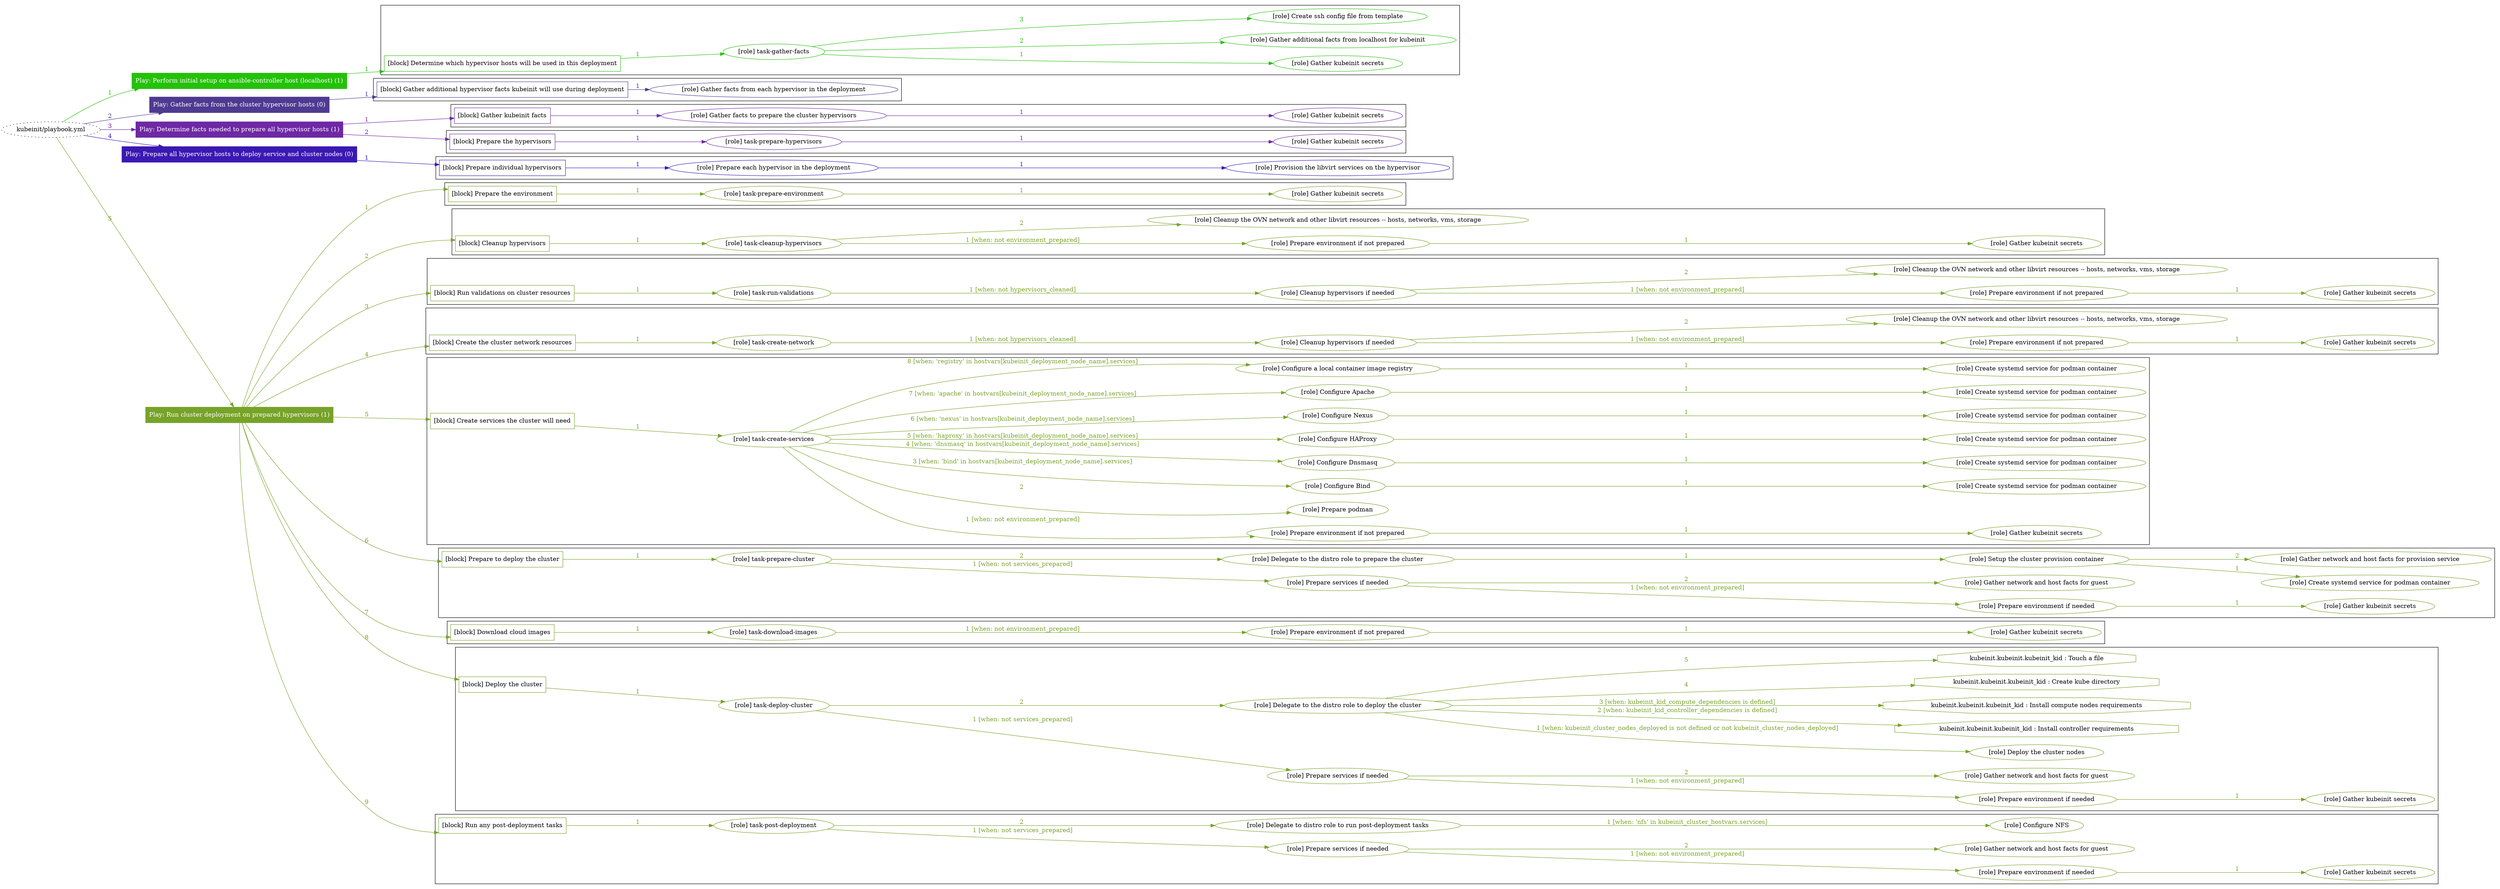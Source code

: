 digraph {
	graph [concentrate=true ordering=in rankdir=LR ratio=fill]
	edge [esep=5 sep=10]
	"kubeinit/playbook.yml" [URL="/home/runner/work/kubeinit/kubeinit/kubeinit/playbook.yml" id=playbook_f050a296 style=dotted]
	"kubeinit/playbook.yml" -> play_de015536 [label="1 " color="#24c10b" fontcolor="#24c10b" id=edge_d489aa3d labeltooltip="1 " tooltip="1 "]
	subgraph "Play: Perform initial setup on ansible-controller host (localhost) (1)" {
		play_de015536 [label="Play: Perform initial setup on ansible-controller host (localhost) (1)" URL="/home/runner/work/kubeinit/kubeinit/kubeinit/playbook.yml" color="#24c10b" fontcolor="#ffffff" id=play_de015536 shape=box style=filled tooltip=localhost]
		play_de015536 -> block_910063f2 [label=1 color="#24c10b" fontcolor="#24c10b" id=edge_be0146d5 labeltooltip=1 tooltip=1]
		subgraph cluster_block_910063f2 {
			block_910063f2 [label="[block] Determine which hypervisor hosts will be used in this deployment" URL="/home/runner/work/kubeinit/kubeinit/kubeinit/playbook.yml" color="#24c10b" id=block_910063f2 labeltooltip="Determine which hypervisor hosts will be used in this deployment" shape=box tooltip="Determine which hypervisor hosts will be used in this deployment"]
			block_910063f2 -> role_f4b641be [label="1 " color="#24c10b" fontcolor="#24c10b" id=edge_b0602431 labeltooltip="1 " tooltip="1 "]
			subgraph "task-gather-facts" {
				role_f4b641be [label="[role] task-gather-facts" URL="/home/runner/work/kubeinit/kubeinit/kubeinit/playbook.yml" color="#24c10b" id=role_f4b641be tooltip="task-gather-facts"]
				role_f4b641be -> role_081d6868 [label="1 " color="#24c10b" fontcolor="#24c10b" id=edge_ef4d6563 labeltooltip="1 " tooltip="1 "]
				subgraph "Gather kubeinit secrets" {
					role_081d6868 [label="[role] Gather kubeinit secrets" URL="/home/runner/.ansible/collections/ansible_collections/kubeinit/kubeinit/roles/kubeinit_prepare/tasks/build_hypervisors_group.yml" color="#24c10b" id=role_081d6868 tooltip="Gather kubeinit secrets"]
				}
				role_f4b641be -> role_9d3bb4fe [label="2 " color="#24c10b" fontcolor="#24c10b" id=edge_6709bb6d labeltooltip="2 " tooltip="2 "]
				subgraph "Gather additional facts from localhost for kubeinit" {
					role_9d3bb4fe [label="[role] Gather additional facts from localhost for kubeinit" URL="/home/runner/.ansible/collections/ansible_collections/kubeinit/kubeinit/roles/kubeinit_prepare/tasks/build_hypervisors_group.yml" color="#24c10b" id=role_9d3bb4fe tooltip="Gather additional facts from localhost for kubeinit"]
				}
				role_f4b641be -> role_cf98b485 [label="3 " color="#24c10b" fontcolor="#24c10b" id=edge_d3d2ca4b labeltooltip="3 " tooltip="3 "]
				subgraph "Create ssh config file from template" {
					role_cf98b485 [label="[role] Create ssh config file from template" URL="/home/runner/.ansible/collections/ansible_collections/kubeinit/kubeinit/roles/kubeinit_prepare/tasks/build_hypervisors_group.yml" color="#24c10b" id=role_cf98b485 tooltip="Create ssh config file from template"]
				}
			}
		}
	}
	"kubeinit/playbook.yml" -> play_8dbf5ba7 [label="2 " color="#4e3b91" fontcolor="#4e3b91" id=edge_b11559e9 labeltooltip="2 " tooltip="2 "]
	subgraph "Play: Gather facts from the cluster hypervisor hosts (0)" {
		play_8dbf5ba7 [label="Play: Gather facts from the cluster hypervisor hosts (0)" URL="/home/runner/work/kubeinit/kubeinit/kubeinit/playbook.yml" color="#4e3b91" fontcolor="#ffffff" id=play_8dbf5ba7 shape=box style=filled tooltip="Play: Gather facts from the cluster hypervisor hosts (0)"]
		play_8dbf5ba7 -> block_1dfd6800 [label=1 color="#4e3b91" fontcolor="#4e3b91" id=edge_05df54b1 labeltooltip=1 tooltip=1]
		subgraph cluster_block_1dfd6800 {
			block_1dfd6800 [label="[block] Gather additional hypervisor facts kubeinit will use during deployment" URL="/home/runner/work/kubeinit/kubeinit/kubeinit/playbook.yml" color="#4e3b91" id=block_1dfd6800 labeltooltip="Gather additional hypervisor facts kubeinit will use during deployment" shape=box tooltip="Gather additional hypervisor facts kubeinit will use during deployment"]
			block_1dfd6800 -> role_ea92d43e [label="1 " color="#4e3b91" fontcolor="#4e3b91" id=edge_0652bcbb labeltooltip="1 " tooltip="1 "]
			subgraph "Gather facts from each hypervisor in the deployment" {
				role_ea92d43e [label="[role] Gather facts from each hypervisor in the deployment" URL="/home/runner/work/kubeinit/kubeinit/kubeinit/playbook.yml" color="#4e3b91" id=role_ea92d43e tooltip="Gather facts from each hypervisor in the deployment"]
			}
		}
	}
	"kubeinit/playbook.yml" -> play_5aa6f062 [label="3 " color="#6e28a4" fontcolor="#6e28a4" id=edge_418bce24 labeltooltip="3 " tooltip="3 "]
	subgraph "Play: Determine facts needed to prepare all hypervisor hosts (1)" {
		play_5aa6f062 [label="Play: Determine facts needed to prepare all hypervisor hosts (1)" URL="/home/runner/work/kubeinit/kubeinit/kubeinit/playbook.yml" color="#6e28a4" fontcolor="#ffffff" id=play_5aa6f062 shape=box style=filled tooltip=localhost]
		play_5aa6f062 -> block_109d3e75 [label=1 color="#6e28a4" fontcolor="#6e28a4" id=edge_ce88953b labeltooltip=1 tooltip=1]
		subgraph cluster_block_109d3e75 {
			block_109d3e75 [label="[block] Gather kubeinit facts" URL="/home/runner/work/kubeinit/kubeinit/kubeinit/playbook.yml" color="#6e28a4" id=block_109d3e75 labeltooltip="Gather kubeinit facts" shape=box tooltip="Gather kubeinit facts"]
			block_109d3e75 -> role_f7acdbdd [label="1 " color="#6e28a4" fontcolor="#6e28a4" id=edge_0bb08c25 labeltooltip="1 " tooltip="1 "]
			subgraph "Gather facts to prepare the cluster hypervisors" {
				role_f7acdbdd [label="[role] Gather facts to prepare the cluster hypervisors" URL="/home/runner/work/kubeinit/kubeinit/kubeinit/playbook.yml" color="#6e28a4" id=role_f7acdbdd tooltip="Gather facts to prepare the cluster hypervisors"]
				role_f7acdbdd -> role_53fa1407 [label="1 " color="#6e28a4" fontcolor="#6e28a4" id=edge_a06ead34 labeltooltip="1 " tooltip="1 "]
				subgraph "Gather kubeinit secrets" {
					role_53fa1407 [label="[role] Gather kubeinit secrets" URL="/home/runner/.ansible/collections/ansible_collections/kubeinit/kubeinit/roles/kubeinit_prepare/tasks/gather_kubeinit_facts.yml" color="#6e28a4" id=role_53fa1407 tooltip="Gather kubeinit secrets"]
				}
			}
		}
		play_5aa6f062 -> block_cd53fb60 [label=2 color="#6e28a4" fontcolor="#6e28a4" id=edge_dd9eb8a9 labeltooltip=2 tooltip=2]
		subgraph cluster_block_cd53fb60 {
			block_cd53fb60 [label="[block] Prepare the hypervisors" URL="/home/runner/work/kubeinit/kubeinit/kubeinit/playbook.yml" color="#6e28a4" id=block_cd53fb60 labeltooltip="Prepare the hypervisors" shape=box tooltip="Prepare the hypervisors"]
			block_cd53fb60 -> role_c0f8c17b [label="1 " color="#6e28a4" fontcolor="#6e28a4" id=edge_faee82d0 labeltooltip="1 " tooltip="1 "]
			subgraph "task-prepare-hypervisors" {
				role_c0f8c17b [label="[role] task-prepare-hypervisors" URL="/home/runner/work/kubeinit/kubeinit/kubeinit/playbook.yml" color="#6e28a4" id=role_c0f8c17b tooltip="task-prepare-hypervisors"]
				role_c0f8c17b -> role_6e8b1f2b [label="1 " color="#6e28a4" fontcolor="#6e28a4" id=edge_7e6ba277 labeltooltip="1 " tooltip="1 "]
				subgraph "Gather kubeinit secrets" {
					role_6e8b1f2b [label="[role] Gather kubeinit secrets" URL="/home/runner/.ansible/collections/ansible_collections/kubeinit/kubeinit/roles/kubeinit_prepare/tasks/gather_kubeinit_facts.yml" color="#6e28a4" id=role_6e8b1f2b tooltip="Gather kubeinit secrets"]
				}
			}
		}
	}
	"kubeinit/playbook.yml" -> play_6d0ae48f [label="4 " color="#3a19b3" fontcolor="#3a19b3" id=edge_21a8351c labeltooltip="4 " tooltip="4 "]
	subgraph "Play: Prepare all hypervisor hosts to deploy service and cluster nodes (0)" {
		play_6d0ae48f [label="Play: Prepare all hypervisor hosts to deploy service and cluster nodes (0)" URL="/home/runner/work/kubeinit/kubeinit/kubeinit/playbook.yml" color="#3a19b3" fontcolor="#ffffff" id=play_6d0ae48f shape=box style=filled tooltip="Play: Prepare all hypervisor hosts to deploy service and cluster nodes (0)"]
		play_6d0ae48f -> block_03d50d17 [label=1 color="#3a19b3" fontcolor="#3a19b3" id=edge_a6e0ea46 labeltooltip=1 tooltip=1]
		subgraph cluster_block_03d50d17 {
			block_03d50d17 [label="[block] Prepare individual hypervisors" URL="/home/runner/work/kubeinit/kubeinit/kubeinit/playbook.yml" color="#3a19b3" id=block_03d50d17 labeltooltip="Prepare individual hypervisors" shape=box tooltip="Prepare individual hypervisors"]
			block_03d50d17 -> role_a73c58cd [label="1 " color="#3a19b3" fontcolor="#3a19b3" id=edge_4e7bacdf labeltooltip="1 " tooltip="1 "]
			subgraph "Prepare each hypervisor in the deployment" {
				role_a73c58cd [label="[role] Prepare each hypervisor in the deployment" URL="/home/runner/work/kubeinit/kubeinit/kubeinit/playbook.yml" color="#3a19b3" id=role_a73c58cd tooltip="Prepare each hypervisor in the deployment"]
				role_a73c58cd -> role_5453a608 [label="1 " color="#3a19b3" fontcolor="#3a19b3" id=edge_d0a6ddb1 labeltooltip="1 " tooltip="1 "]
				subgraph "Provision the libvirt services on the hypervisor" {
					role_5453a608 [label="[role] Provision the libvirt services on the hypervisor" URL="/home/runner/.ansible/collections/ansible_collections/kubeinit/kubeinit/roles/kubeinit_prepare/tasks/prepare_hypervisor.yml" color="#3a19b3" id=role_5453a608 tooltip="Provision the libvirt services on the hypervisor"]
				}
			}
		}
	}
	"kubeinit/playbook.yml" -> play_ead2784f [label="5 " color="#77a329" fontcolor="#77a329" id=edge_0adc2d1b labeltooltip="5 " tooltip="5 "]
	subgraph "Play: Run cluster deployment on prepared hypervisors (1)" {
		play_ead2784f [label="Play: Run cluster deployment on prepared hypervisors (1)" URL="/home/runner/work/kubeinit/kubeinit/kubeinit/playbook.yml" color="#77a329" fontcolor="#ffffff" id=play_ead2784f shape=box style=filled tooltip=localhost]
		play_ead2784f -> block_81bf24d0 [label=1 color="#77a329" fontcolor="#77a329" id=edge_c9bdaf4a labeltooltip=1 tooltip=1]
		subgraph cluster_block_81bf24d0 {
			block_81bf24d0 [label="[block] Prepare the environment" URL="/home/runner/work/kubeinit/kubeinit/kubeinit/playbook.yml" color="#77a329" id=block_81bf24d0 labeltooltip="Prepare the environment" shape=box tooltip="Prepare the environment"]
			block_81bf24d0 -> role_4502be3f [label="1 " color="#77a329" fontcolor="#77a329" id=edge_ed6d3bad labeltooltip="1 " tooltip="1 "]
			subgraph "task-prepare-environment" {
				role_4502be3f [label="[role] task-prepare-environment" URL="/home/runner/work/kubeinit/kubeinit/kubeinit/playbook.yml" color="#77a329" id=role_4502be3f tooltip="task-prepare-environment"]
				role_4502be3f -> role_6cc70d11 [label="1 " color="#77a329" fontcolor="#77a329" id=edge_579f60dc labeltooltip="1 " tooltip="1 "]
				subgraph "Gather kubeinit secrets" {
					role_6cc70d11 [label="[role] Gather kubeinit secrets" URL="/home/runner/.ansible/collections/ansible_collections/kubeinit/kubeinit/roles/kubeinit_prepare/tasks/gather_kubeinit_facts.yml" color="#77a329" id=role_6cc70d11 tooltip="Gather kubeinit secrets"]
				}
			}
		}
		play_ead2784f -> block_b49a88a3 [label=2 color="#77a329" fontcolor="#77a329" id=edge_e0594a17 labeltooltip=2 tooltip=2]
		subgraph cluster_block_b49a88a3 {
			block_b49a88a3 [label="[block] Cleanup hypervisors" URL="/home/runner/work/kubeinit/kubeinit/kubeinit/playbook.yml" color="#77a329" id=block_b49a88a3 labeltooltip="Cleanup hypervisors" shape=box tooltip="Cleanup hypervisors"]
			block_b49a88a3 -> role_e9e58bc5 [label="1 " color="#77a329" fontcolor="#77a329" id=edge_9daccaae labeltooltip="1 " tooltip="1 "]
			subgraph "task-cleanup-hypervisors" {
				role_e9e58bc5 [label="[role] task-cleanup-hypervisors" URL="/home/runner/work/kubeinit/kubeinit/kubeinit/playbook.yml" color="#77a329" id=role_e9e58bc5 tooltip="task-cleanup-hypervisors"]
				role_e9e58bc5 -> role_a6017529 [label="1 [when: not environment_prepared]" color="#77a329" fontcolor="#77a329" id=edge_94cf06be labeltooltip="1 [when: not environment_prepared]" tooltip="1 [when: not environment_prepared]"]
				subgraph "Prepare environment if not prepared" {
					role_a6017529 [label="[role] Prepare environment if not prepared" URL="/home/runner/.ansible/collections/ansible_collections/kubeinit/kubeinit/roles/kubeinit_prepare/tasks/cleanup_hypervisors.yml" color="#77a329" id=role_a6017529 tooltip="Prepare environment if not prepared"]
					role_a6017529 -> role_adb37ee2 [label="1 " color="#77a329" fontcolor="#77a329" id=edge_0e37b769 labeltooltip="1 " tooltip="1 "]
					subgraph "Gather kubeinit secrets" {
						role_adb37ee2 [label="[role] Gather kubeinit secrets" URL="/home/runner/.ansible/collections/ansible_collections/kubeinit/kubeinit/roles/kubeinit_prepare/tasks/gather_kubeinit_facts.yml" color="#77a329" id=role_adb37ee2 tooltip="Gather kubeinit secrets"]
					}
				}
				role_e9e58bc5 -> role_eefd44a5 [label="2 " color="#77a329" fontcolor="#77a329" id=edge_b909025e labeltooltip="2 " tooltip="2 "]
				subgraph "Cleanup the OVN network and other libvirt resources -- hosts, networks, vms, storage" {
					role_eefd44a5 [label="[role] Cleanup the OVN network and other libvirt resources -- hosts, networks, vms, storage" URL="/home/runner/.ansible/collections/ansible_collections/kubeinit/kubeinit/roles/kubeinit_prepare/tasks/cleanup_hypervisors.yml" color="#77a329" id=role_eefd44a5 tooltip="Cleanup the OVN network and other libvirt resources -- hosts, networks, vms, storage"]
				}
			}
		}
		play_ead2784f -> block_a1c700d8 [label=3 color="#77a329" fontcolor="#77a329" id=edge_67709a71 labeltooltip=3 tooltip=3]
		subgraph cluster_block_a1c700d8 {
			block_a1c700d8 [label="[block] Run validations on cluster resources" URL="/home/runner/work/kubeinit/kubeinit/kubeinit/playbook.yml" color="#77a329" id=block_a1c700d8 labeltooltip="Run validations on cluster resources" shape=box tooltip="Run validations on cluster resources"]
			block_a1c700d8 -> role_f094a8d3 [label="1 " color="#77a329" fontcolor="#77a329" id=edge_f9ec08ec labeltooltip="1 " tooltip="1 "]
			subgraph "task-run-validations" {
				role_f094a8d3 [label="[role] task-run-validations" URL="/home/runner/work/kubeinit/kubeinit/kubeinit/playbook.yml" color="#77a329" id=role_f094a8d3 tooltip="task-run-validations"]
				role_f094a8d3 -> role_ca601db7 [label="1 [when: not hypervisors_cleaned]" color="#77a329" fontcolor="#77a329" id=edge_f68f0bcd labeltooltip="1 [when: not hypervisors_cleaned]" tooltip="1 [when: not hypervisors_cleaned]"]
				subgraph "Cleanup hypervisors if needed" {
					role_ca601db7 [label="[role] Cleanup hypervisors if needed" URL="/home/runner/.ansible/collections/ansible_collections/kubeinit/kubeinit/roles/kubeinit_validations/tasks/main.yml" color="#77a329" id=role_ca601db7 tooltip="Cleanup hypervisors if needed"]
					role_ca601db7 -> role_e1222952 [label="1 [when: not environment_prepared]" color="#77a329" fontcolor="#77a329" id=edge_0de34b4b labeltooltip="1 [when: not environment_prepared]" tooltip="1 [when: not environment_prepared]"]
					subgraph "Prepare environment if not prepared" {
						role_e1222952 [label="[role] Prepare environment if not prepared" URL="/home/runner/.ansible/collections/ansible_collections/kubeinit/kubeinit/roles/kubeinit_prepare/tasks/cleanup_hypervisors.yml" color="#77a329" id=role_e1222952 tooltip="Prepare environment if not prepared"]
						role_e1222952 -> role_26091dd5 [label="1 " color="#77a329" fontcolor="#77a329" id=edge_e5efac89 labeltooltip="1 " tooltip="1 "]
						subgraph "Gather kubeinit secrets" {
							role_26091dd5 [label="[role] Gather kubeinit secrets" URL="/home/runner/.ansible/collections/ansible_collections/kubeinit/kubeinit/roles/kubeinit_prepare/tasks/gather_kubeinit_facts.yml" color="#77a329" id=role_26091dd5 tooltip="Gather kubeinit secrets"]
						}
					}
					role_ca601db7 -> role_8db08e55 [label="2 " color="#77a329" fontcolor="#77a329" id=edge_e80b3c38 labeltooltip="2 " tooltip="2 "]
					subgraph "Cleanup the OVN network and other libvirt resources -- hosts, networks, vms, storage" {
						role_8db08e55 [label="[role] Cleanup the OVN network and other libvirt resources -- hosts, networks, vms, storage" URL="/home/runner/.ansible/collections/ansible_collections/kubeinit/kubeinit/roles/kubeinit_prepare/tasks/cleanup_hypervisors.yml" color="#77a329" id=role_8db08e55 tooltip="Cleanup the OVN network and other libvirt resources -- hosts, networks, vms, storage"]
					}
				}
			}
		}
		play_ead2784f -> block_e6002476 [label=4 color="#77a329" fontcolor="#77a329" id=edge_c223da34 labeltooltip=4 tooltip=4]
		subgraph cluster_block_e6002476 {
			block_e6002476 [label="[block] Create the cluster network resources" URL="/home/runner/work/kubeinit/kubeinit/kubeinit/playbook.yml" color="#77a329" id=block_e6002476 labeltooltip="Create the cluster network resources" shape=box tooltip="Create the cluster network resources"]
			block_e6002476 -> role_f0b432e1 [label="1 " color="#77a329" fontcolor="#77a329" id=edge_5809d8b7 labeltooltip="1 " tooltip="1 "]
			subgraph "task-create-network" {
				role_f0b432e1 [label="[role] task-create-network" URL="/home/runner/work/kubeinit/kubeinit/kubeinit/playbook.yml" color="#77a329" id=role_f0b432e1 tooltip="task-create-network"]
				role_f0b432e1 -> role_be8b8eda [label="1 [when: not hypervisors_cleaned]" color="#77a329" fontcolor="#77a329" id=edge_d0aebf3b labeltooltip="1 [when: not hypervisors_cleaned]" tooltip="1 [when: not hypervisors_cleaned]"]
				subgraph "Cleanup hypervisors if needed" {
					role_be8b8eda [label="[role] Cleanup hypervisors if needed" URL="/home/runner/.ansible/collections/ansible_collections/kubeinit/kubeinit/roles/kubeinit_libvirt/tasks/create_network.yml" color="#77a329" id=role_be8b8eda tooltip="Cleanup hypervisors if needed"]
					role_be8b8eda -> role_c0a98a9f [label="1 [when: not environment_prepared]" color="#77a329" fontcolor="#77a329" id=edge_ecbdcf73 labeltooltip="1 [when: not environment_prepared]" tooltip="1 [when: not environment_prepared]"]
					subgraph "Prepare environment if not prepared" {
						role_c0a98a9f [label="[role] Prepare environment if not prepared" URL="/home/runner/.ansible/collections/ansible_collections/kubeinit/kubeinit/roles/kubeinit_prepare/tasks/cleanup_hypervisors.yml" color="#77a329" id=role_c0a98a9f tooltip="Prepare environment if not prepared"]
						role_c0a98a9f -> role_0199be6f [label="1 " color="#77a329" fontcolor="#77a329" id=edge_80416d80 labeltooltip="1 " tooltip="1 "]
						subgraph "Gather kubeinit secrets" {
							role_0199be6f [label="[role] Gather kubeinit secrets" URL="/home/runner/.ansible/collections/ansible_collections/kubeinit/kubeinit/roles/kubeinit_prepare/tasks/gather_kubeinit_facts.yml" color="#77a329" id=role_0199be6f tooltip="Gather kubeinit secrets"]
						}
					}
					role_be8b8eda -> role_6086e10e [label="2 " color="#77a329" fontcolor="#77a329" id=edge_04a906c3 labeltooltip="2 " tooltip="2 "]
					subgraph "Cleanup the OVN network and other libvirt resources -- hosts, networks, vms, storage" {
						role_6086e10e [label="[role] Cleanup the OVN network and other libvirt resources -- hosts, networks, vms, storage" URL="/home/runner/.ansible/collections/ansible_collections/kubeinit/kubeinit/roles/kubeinit_prepare/tasks/cleanup_hypervisors.yml" color="#77a329" id=role_6086e10e tooltip="Cleanup the OVN network and other libvirt resources -- hosts, networks, vms, storage"]
					}
				}
			}
		}
		play_ead2784f -> block_93a52643 [label=5 color="#77a329" fontcolor="#77a329" id=edge_9a9bb3d7 labeltooltip=5 tooltip=5]
		subgraph cluster_block_93a52643 {
			block_93a52643 [label="[block] Create services the cluster will need" URL="/home/runner/work/kubeinit/kubeinit/kubeinit/playbook.yml" color="#77a329" id=block_93a52643 labeltooltip="Create services the cluster will need" shape=box tooltip="Create services the cluster will need"]
			block_93a52643 -> role_fedfb890 [label="1 " color="#77a329" fontcolor="#77a329" id=edge_44140bbd labeltooltip="1 " tooltip="1 "]
			subgraph "task-create-services" {
				role_fedfb890 [label="[role] task-create-services" URL="/home/runner/work/kubeinit/kubeinit/kubeinit/playbook.yml" color="#77a329" id=role_fedfb890 tooltip="task-create-services"]
				role_fedfb890 -> role_200df988 [label="1 [when: not environment_prepared]" color="#77a329" fontcolor="#77a329" id=edge_0fa81b34 labeltooltip="1 [when: not environment_prepared]" tooltip="1 [when: not environment_prepared]"]
				subgraph "Prepare environment if not prepared" {
					role_200df988 [label="[role] Prepare environment if not prepared" URL="/home/runner/.ansible/collections/ansible_collections/kubeinit/kubeinit/roles/kubeinit_services/tasks/main.yml" color="#77a329" id=role_200df988 tooltip="Prepare environment if not prepared"]
					role_200df988 -> role_9fc8f69e [label="1 " color="#77a329" fontcolor="#77a329" id=edge_7d93ed9e labeltooltip="1 " tooltip="1 "]
					subgraph "Gather kubeinit secrets" {
						role_9fc8f69e [label="[role] Gather kubeinit secrets" URL="/home/runner/.ansible/collections/ansible_collections/kubeinit/kubeinit/roles/kubeinit_prepare/tasks/gather_kubeinit_facts.yml" color="#77a329" id=role_9fc8f69e tooltip="Gather kubeinit secrets"]
					}
				}
				role_fedfb890 -> role_afae7e4c [label="2 " color="#77a329" fontcolor="#77a329" id=edge_8fbf2623 labeltooltip="2 " tooltip="2 "]
				subgraph "Prepare podman" {
					role_afae7e4c [label="[role] Prepare podman" URL="/home/runner/.ansible/collections/ansible_collections/kubeinit/kubeinit/roles/kubeinit_services/tasks/00_create_service_pod.yml" color="#77a329" id=role_afae7e4c tooltip="Prepare podman"]
				}
				role_fedfb890 -> role_c8a7dcc0 [label="3 [when: 'bind' in hostvars[kubeinit_deployment_node_name].services]" color="#77a329" fontcolor="#77a329" id=edge_e4e0ebea labeltooltip="3 [when: 'bind' in hostvars[kubeinit_deployment_node_name].services]" tooltip="3 [when: 'bind' in hostvars[kubeinit_deployment_node_name].services]"]
				subgraph "Configure Bind" {
					role_c8a7dcc0 [label="[role] Configure Bind" URL="/home/runner/.ansible/collections/ansible_collections/kubeinit/kubeinit/roles/kubeinit_services/tasks/start_services_containers.yml" color="#77a329" id=role_c8a7dcc0 tooltip="Configure Bind"]
					role_c8a7dcc0 -> role_7fc03a1e [label="1 " color="#77a329" fontcolor="#77a329" id=edge_c9effa67 labeltooltip="1 " tooltip="1 "]
					subgraph "Create systemd service for podman container" {
						role_7fc03a1e [label="[role] Create systemd service for podman container" URL="/home/runner/.ansible/collections/ansible_collections/kubeinit/kubeinit/roles/kubeinit_bind/tasks/main.yml" color="#77a329" id=role_7fc03a1e tooltip="Create systemd service for podman container"]
					}
				}
				role_fedfb890 -> role_728f8642 [label="4 [when: 'dnsmasq' in hostvars[kubeinit_deployment_node_name].services]" color="#77a329" fontcolor="#77a329" id=edge_5e5db6ef labeltooltip="4 [when: 'dnsmasq' in hostvars[kubeinit_deployment_node_name].services]" tooltip="4 [when: 'dnsmasq' in hostvars[kubeinit_deployment_node_name].services]"]
				subgraph "Configure Dnsmasq" {
					role_728f8642 [label="[role] Configure Dnsmasq" URL="/home/runner/.ansible/collections/ansible_collections/kubeinit/kubeinit/roles/kubeinit_services/tasks/start_services_containers.yml" color="#77a329" id=role_728f8642 tooltip="Configure Dnsmasq"]
					role_728f8642 -> role_54955e88 [label="1 " color="#77a329" fontcolor="#77a329" id=edge_2424dc0a labeltooltip="1 " tooltip="1 "]
					subgraph "Create systemd service for podman container" {
						role_54955e88 [label="[role] Create systemd service for podman container" URL="/home/runner/.ansible/collections/ansible_collections/kubeinit/kubeinit/roles/kubeinit_dnsmasq/tasks/main.yml" color="#77a329" id=role_54955e88 tooltip="Create systemd service for podman container"]
					}
				}
				role_fedfb890 -> role_b5ae1a00 [label="5 [when: 'haproxy' in hostvars[kubeinit_deployment_node_name].services]" color="#77a329" fontcolor="#77a329" id=edge_d0368f82 labeltooltip="5 [when: 'haproxy' in hostvars[kubeinit_deployment_node_name].services]" tooltip="5 [when: 'haproxy' in hostvars[kubeinit_deployment_node_name].services]"]
				subgraph "Configure HAProxy" {
					role_b5ae1a00 [label="[role] Configure HAProxy" URL="/home/runner/.ansible/collections/ansible_collections/kubeinit/kubeinit/roles/kubeinit_services/tasks/start_services_containers.yml" color="#77a329" id=role_b5ae1a00 tooltip="Configure HAProxy"]
					role_b5ae1a00 -> role_7042766f [label="1 " color="#77a329" fontcolor="#77a329" id=edge_3ddd0459 labeltooltip="1 " tooltip="1 "]
					subgraph "Create systemd service for podman container" {
						role_7042766f [label="[role] Create systemd service for podman container" URL="/home/runner/.ansible/collections/ansible_collections/kubeinit/kubeinit/roles/kubeinit_haproxy/tasks/main.yml" color="#77a329" id=role_7042766f tooltip="Create systemd service for podman container"]
					}
				}
				role_fedfb890 -> role_8a8d9ae7 [label="6 [when: 'nexus' in hostvars[kubeinit_deployment_node_name].services]" color="#77a329" fontcolor="#77a329" id=edge_46901473 labeltooltip="6 [when: 'nexus' in hostvars[kubeinit_deployment_node_name].services]" tooltip="6 [when: 'nexus' in hostvars[kubeinit_deployment_node_name].services]"]
				subgraph "Configure Nexus" {
					role_8a8d9ae7 [label="[role] Configure Nexus" URL="/home/runner/.ansible/collections/ansible_collections/kubeinit/kubeinit/roles/kubeinit_services/tasks/start_services_containers.yml" color="#77a329" id=role_8a8d9ae7 tooltip="Configure Nexus"]
					role_8a8d9ae7 -> role_5ab388dc [label="1 " color="#77a329" fontcolor="#77a329" id=edge_21b35f70 labeltooltip="1 " tooltip="1 "]
					subgraph "Create systemd service for podman container" {
						role_5ab388dc [label="[role] Create systemd service for podman container" URL="/home/runner/.ansible/collections/ansible_collections/kubeinit/kubeinit/roles/kubeinit_nexus/tasks/main.yml" color="#77a329" id=role_5ab388dc tooltip="Create systemd service for podman container"]
					}
				}
				role_fedfb890 -> role_a726f3cb [label="7 [when: 'apache' in hostvars[kubeinit_deployment_node_name].services]" color="#77a329" fontcolor="#77a329" id=edge_79ac006a labeltooltip="7 [when: 'apache' in hostvars[kubeinit_deployment_node_name].services]" tooltip="7 [when: 'apache' in hostvars[kubeinit_deployment_node_name].services]"]
				subgraph "Configure Apache" {
					role_a726f3cb [label="[role] Configure Apache" URL="/home/runner/.ansible/collections/ansible_collections/kubeinit/kubeinit/roles/kubeinit_services/tasks/start_services_containers.yml" color="#77a329" id=role_a726f3cb tooltip="Configure Apache"]
					role_a726f3cb -> role_b5cdc94d [label="1 " color="#77a329" fontcolor="#77a329" id=edge_e10d9776 labeltooltip="1 " tooltip="1 "]
					subgraph "Create systemd service for podman container" {
						role_b5cdc94d [label="[role] Create systemd service for podman container" URL="/home/runner/.ansible/collections/ansible_collections/kubeinit/kubeinit/roles/kubeinit_apache/tasks/main.yml" color="#77a329" id=role_b5cdc94d tooltip="Create systemd service for podman container"]
					}
				}
				role_fedfb890 -> role_12644ae3 [label="8 [when: 'registry' in hostvars[kubeinit_deployment_node_name].services]" color="#77a329" fontcolor="#77a329" id=edge_8decef38 labeltooltip="8 [when: 'registry' in hostvars[kubeinit_deployment_node_name].services]" tooltip="8 [when: 'registry' in hostvars[kubeinit_deployment_node_name].services]"]
				subgraph "Configure a local container image registry" {
					role_12644ae3 [label="[role] Configure a local container image registry" URL="/home/runner/.ansible/collections/ansible_collections/kubeinit/kubeinit/roles/kubeinit_services/tasks/start_services_containers.yml" color="#77a329" id=role_12644ae3 tooltip="Configure a local container image registry"]
					role_12644ae3 -> role_d8993e01 [label="1 " color="#77a329" fontcolor="#77a329" id=edge_511a7441 labeltooltip="1 " tooltip="1 "]
					subgraph "Create systemd service for podman container" {
						role_d8993e01 [label="[role] Create systemd service for podman container" URL="/home/runner/.ansible/collections/ansible_collections/kubeinit/kubeinit/roles/kubeinit_registry/tasks/main.yml" color="#77a329" id=role_d8993e01 tooltip="Create systemd service for podman container"]
					}
				}
			}
		}
		play_ead2784f -> block_9d3cb2bd [label=6 color="#77a329" fontcolor="#77a329" id=edge_14f0b1f9 labeltooltip=6 tooltip=6]
		subgraph cluster_block_9d3cb2bd {
			block_9d3cb2bd [label="[block] Prepare to deploy the cluster" URL="/home/runner/work/kubeinit/kubeinit/kubeinit/playbook.yml" color="#77a329" id=block_9d3cb2bd labeltooltip="Prepare to deploy the cluster" shape=box tooltip="Prepare to deploy the cluster"]
			block_9d3cb2bd -> role_77529c3f [label="1 " color="#77a329" fontcolor="#77a329" id=edge_94dc1177 labeltooltip="1 " tooltip="1 "]
			subgraph "task-prepare-cluster" {
				role_77529c3f [label="[role] task-prepare-cluster" URL="/home/runner/work/kubeinit/kubeinit/kubeinit/playbook.yml" color="#77a329" id=role_77529c3f tooltip="task-prepare-cluster"]
				role_77529c3f -> role_d726b593 [label="1 [when: not services_prepared]" color="#77a329" fontcolor="#77a329" id=edge_c526ff78 labeltooltip="1 [when: not services_prepared]" tooltip="1 [when: not services_prepared]"]
				subgraph "Prepare services if needed" {
					role_d726b593 [label="[role] Prepare services if needed" URL="/home/runner/.ansible/collections/ansible_collections/kubeinit/kubeinit/roles/kubeinit_prepare/tasks/prepare_cluster.yml" color="#77a329" id=role_d726b593 tooltip="Prepare services if needed"]
					role_d726b593 -> role_2a6f1452 [label="1 [when: not environment_prepared]" color="#77a329" fontcolor="#77a329" id=edge_a8bee340 labeltooltip="1 [when: not environment_prepared]" tooltip="1 [when: not environment_prepared]"]
					subgraph "Prepare environment if needed" {
						role_2a6f1452 [label="[role] Prepare environment if needed" URL="/home/runner/.ansible/collections/ansible_collections/kubeinit/kubeinit/roles/kubeinit_services/tasks/prepare_services.yml" color="#77a329" id=role_2a6f1452 tooltip="Prepare environment if needed"]
						role_2a6f1452 -> role_f7f051cc [label="1 " color="#77a329" fontcolor="#77a329" id=edge_ceac2701 labeltooltip="1 " tooltip="1 "]
						subgraph "Gather kubeinit secrets" {
							role_f7f051cc [label="[role] Gather kubeinit secrets" URL="/home/runner/.ansible/collections/ansible_collections/kubeinit/kubeinit/roles/kubeinit_prepare/tasks/gather_kubeinit_facts.yml" color="#77a329" id=role_f7f051cc tooltip="Gather kubeinit secrets"]
						}
					}
					role_d726b593 -> role_3c76f038 [label="2 " color="#77a329" fontcolor="#77a329" id=edge_498d7f8a labeltooltip="2 " tooltip="2 "]
					subgraph "Gather network and host facts for guest" {
						role_3c76f038 [label="[role] Gather network and host facts for guest" URL="/home/runner/.ansible/collections/ansible_collections/kubeinit/kubeinit/roles/kubeinit_services/tasks/prepare_services.yml" color="#77a329" id=role_3c76f038 tooltip="Gather network and host facts for guest"]
					}
				}
				role_77529c3f -> role_e1b072dc [label="2 " color="#77a329" fontcolor="#77a329" id=edge_710f99cf labeltooltip="2 " tooltip="2 "]
				subgraph "Delegate to the distro role to prepare the cluster" {
					role_e1b072dc [label="[role] Delegate to the distro role to prepare the cluster" URL="/home/runner/.ansible/collections/ansible_collections/kubeinit/kubeinit/roles/kubeinit_prepare/tasks/prepare_cluster.yml" color="#77a329" id=role_e1b072dc tooltip="Delegate to the distro role to prepare the cluster"]
					role_e1b072dc -> role_2b02afb7 [label="1 " color="#77a329" fontcolor="#77a329" id=edge_9f11b554 labeltooltip="1 " tooltip="1 "]
					subgraph "Setup the cluster provision container" {
						role_2b02afb7 [label="[role] Setup the cluster provision container" URL="/home/runner/.ansible/collections/ansible_collections/kubeinit/kubeinit/roles/kubeinit_kid/tasks/prepare_cluster.yml" color="#77a329" id=role_2b02afb7 tooltip="Setup the cluster provision container"]
						role_2b02afb7 -> role_7e210532 [label="1 " color="#77a329" fontcolor="#77a329" id=edge_ed6d5b3a labeltooltip="1 " tooltip="1 "]
						subgraph "Create systemd service for podman container" {
							role_7e210532 [label="[role] Create systemd service for podman container" URL="/home/runner/.ansible/collections/ansible_collections/kubeinit/kubeinit/roles/kubeinit_services/tasks/create_provision_container.yml" color="#77a329" id=role_7e210532 tooltip="Create systemd service for podman container"]
						}
						role_2b02afb7 -> role_3b8cc4e3 [label="2 " color="#77a329" fontcolor="#77a329" id=edge_7b4de1be labeltooltip="2 " tooltip="2 "]
						subgraph "Gather network and host facts for provision service" {
							role_3b8cc4e3 [label="[role] Gather network and host facts for provision service" URL="/home/runner/.ansible/collections/ansible_collections/kubeinit/kubeinit/roles/kubeinit_services/tasks/create_provision_container.yml" color="#77a329" id=role_3b8cc4e3 tooltip="Gather network and host facts for provision service"]
						}
					}
				}
			}
		}
		play_ead2784f -> block_ff91da43 [label=7 color="#77a329" fontcolor="#77a329" id=edge_c19440b3 labeltooltip=7 tooltip=7]
		subgraph cluster_block_ff91da43 {
			block_ff91da43 [label="[block] Download cloud images" URL="/home/runner/work/kubeinit/kubeinit/kubeinit/playbook.yml" color="#77a329" id=block_ff91da43 labeltooltip="Download cloud images" shape=box tooltip="Download cloud images"]
			block_ff91da43 -> role_959c4933 [label="1 " color="#77a329" fontcolor="#77a329" id=edge_baeb1480 labeltooltip="1 " tooltip="1 "]
			subgraph "task-download-images" {
				role_959c4933 [label="[role] task-download-images" URL="/home/runner/work/kubeinit/kubeinit/kubeinit/playbook.yml" color="#77a329" id=role_959c4933 tooltip="task-download-images"]
				role_959c4933 -> role_e5f6e804 [label="1 [when: not environment_prepared]" color="#77a329" fontcolor="#77a329" id=edge_d80fae18 labeltooltip="1 [when: not environment_prepared]" tooltip="1 [when: not environment_prepared]"]
				subgraph "Prepare environment if not prepared" {
					role_e5f6e804 [label="[role] Prepare environment if not prepared" URL="/home/runner/.ansible/collections/ansible_collections/kubeinit/kubeinit/roles/kubeinit_libvirt/tasks/download_cloud_images.yml" color="#77a329" id=role_e5f6e804 tooltip="Prepare environment if not prepared"]
					role_e5f6e804 -> role_f8cd7174 [label="1 " color="#77a329" fontcolor="#77a329" id=edge_80c319ed labeltooltip="1 " tooltip="1 "]
					subgraph "Gather kubeinit secrets" {
						role_f8cd7174 [label="[role] Gather kubeinit secrets" URL="/home/runner/.ansible/collections/ansible_collections/kubeinit/kubeinit/roles/kubeinit_prepare/tasks/gather_kubeinit_facts.yml" color="#77a329" id=role_f8cd7174 tooltip="Gather kubeinit secrets"]
					}
				}
			}
		}
		play_ead2784f -> block_4430d461 [label=8 color="#77a329" fontcolor="#77a329" id=edge_e149299b labeltooltip=8 tooltip=8]
		subgraph cluster_block_4430d461 {
			block_4430d461 [label="[block] Deploy the cluster" URL="/home/runner/work/kubeinit/kubeinit/kubeinit/playbook.yml" color="#77a329" id=block_4430d461 labeltooltip="Deploy the cluster" shape=box tooltip="Deploy the cluster"]
			block_4430d461 -> role_fa43a32d [label="1 " color="#77a329" fontcolor="#77a329" id=edge_5798cf17 labeltooltip="1 " tooltip="1 "]
			subgraph "task-deploy-cluster" {
				role_fa43a32d [label="[role] task-deploy-cluster" URL="/home/runner/work/kubeinit/kubeinit/kubeinit/playbook.yml" color="#77a329" id=role_fa43a32d tooltip="task-deploy-cluster"]
				role_fa43a32d -> role_2d4dbee6 [label="1 [when: not services_prepared]" color="#77a329" fontcolor="#77a329" id=edge_d9ca61f9 labeltooltip="1 [when: not services_prepared]" tooltip="1 [when: not services_prepared]"]
				subgraph "Prepare services if needed" {
					role_2d4dbee6 [label="[role] Prepare services if needed" URL="/home/runner/.ansible/collections/ansible_collections/kubeinit/kubeinit/roles/kubeinit_prepare/tasks/deploy_cluster.yml" color="#77a329" id=role_2d4dbee6 tooltip="Prepare services if needed"]
					role_2d4dbee6 -> role_4afabcfe [label="1 [when: not environment_prepared]" color="#77a329" fontcolor="#77a329" id=edge_7575f693 labeltooltip="1 [when: not environment_prepared]" tooltip="1 [when: not environment_prepared]"]
					subgraph "Prepare environment if needed" {
						role_4afabcfe [label="[role] Prepare environment if needed" URL="/home/runner/.ansible/collections/ansible_collections/kubeinit/kubeinit/roles/kubeinit_services/tasks/prepare_services.yml" color="#77a329" id=role_4afabcfe tooltip="Prepare environment if needed"]
						role_4afabcfe -> role_fb602ed0 [label="1 " color="#77a329" fontcolor="#77a329" id=edge_0191bcca labeltooltip="1 " tooltip="1 "]
						subgraph "Gather kubeinit secrets" {
							role_fb602ed0 [label="[role] Gather kubeinit secrets" URL="/home/runner/.ansible/collections/ansible_collections/kubeinit/kubeinit/roles/kubeinit_prepare/tasks/gather_kubeinit_facts.yml" color="#77a329" id=role_fb602ed0 tooltip="Gather kubeinit secrets"]
						}
					}
					role_2d4dbee6 -> role_d0d36019 [label="2 " color="#77a329" fontcolor="#77a329" id=edge_40809eeb labeltooltip="2 " tooltip="2 "]
					subgraph "Gather network and host facts for guest" {
						role_d0d36019 [label="[role] Gather network and host facts for guest" URL="/home/runner/.ansible/collections/ansible_collections/kubeinit/kubeinit/roles/kubeinit_services/tasks/prepare_services.yml" color="#77a329" id=role_d0d36019 tooltip="Gather network and host facts for guest"]
					}
				}
				role_fa43a32d -> role_0647138d [label="2 " color="#77a329" fontcolor="#77a329" id=edge_a99bbd04 labeltooltip="2 " tooltip="2 "]
				subgraph "Delegate to the distro role to deploy the cluster" {
					role_0647138d [label="[role] Delegate to the distro role to deploy the cluster" URL="/home/runner/.ansible/collections/ansible_collections/kubeinit/kubeinit/roles/kubeinit_prepare/tasks/deploy_cluster.yml" color="#77a329" id=role_0647138d tooltip="Delegate to the distro role to deploy the cluster"]
					role_0647138d -> role_34fc63eb [label="1 [when: kubeinit_cluster_nodes_deployed is not defined or not kubeinit_cluster_nodes_deployed]" color="#77a329" fontcolor="#77a329" id=edge_df6e6ed6 labeltooltip="1 [when: kubeinit_cluster_nodes_deployed is not defined or not kubeinit_cluster_nodes_deployed]" tooltip="1 [when: kubeinit_cluster_nodes_deployed is not defined or not kubeinit_cluster_nodes_deployed]"]
					subgraph "Deploy the cluster nodes" {
						role_34fc63eb [label="[role] Deploy the cluster nodes" URL="/home/runner/.ansible/collections/ansible_collections/kubeinit/kubeinit/roles/kubeinit_kid/tasks/main.yml" color="#77a329" id=role_34fc63eb tooltip="Deploy the cluster nodes"]
					}
					task_e22361c1 [label="kubeinit.kubeinit.kubeinit_kid : Install controller requirements" URL="/home/runner/.ansible/collections/ansible_collections/kubeinit/kubeinit/roles/kubeinit_kid/tasks/main.yml" color="#77a329" id=task_e22361c1 shape=octagon tooltip="kubeinit.kubeinit.kubeinit_kid : Install controller requirements"]
					role_0647138d -> task_e22361c1 [label="2 [when: kubeinit_kid_controller_dependencies is defined]" color="#77a329" fontcolor="#77a329" id=edge_cc803cac labeltooltip="2 [when: kubeinit_kid_controller_dependencies is defined]" tooltip="2 [when: kubeinit_kid_controller_dependencies is defined]"]
					task_888fd8e5 [label="kubeinit.kubeinit.kubeinit_kid : Install compute nodes requirements" URL="/home/runner/.ansible/collections/ansible_collections/kubeinit/kubeinit/roles/kubeinit_kid/tasks/main.yml" color="#77a329" id=task_888fd8e5 shape=octagon tooltip="kubeinit.kubeinit.kubeinit_kid : Install compute nodes requirements"]
					role_0647138d -> task_888fd8e5 [label="3 [when: kubeinit_kid_compute_dependencies is defined]" color="#77a329" fontcolor="#77a329" id=edge_43b678d1 labeltooltip="3 [when: kubeinit_kid_compute_dependencies is defined]" tooltip="3 [when: kubeinit_kid_compute_dependencies is defined]"]
					task_06efb3ed [label="kubeinit.kubeinit.kubeinit_kid : Create kube directory" URL="/home/runner/.ansible/collections/ansible_collections/kubeinit/kubeinit/roles/kubeinit_kid/tasks/main.yml" color="#77a329" id=task_06efb3ed shape=octagon tooltip="kubeinit.kubeinit.kubeinit_kid : Create kube directory"]
					role_0647138d -> task_06efb3ed [label="4 " color="#77a329" fontcolor="#77a329" id=edge_3dbdc5fe labeltooltip="4 " tooltip="4 "]
					task_6581efce [label="kubeinit.kubeinit.kubeinit_kid : Touch a file" URL="/home/runner/.ansible/collections/ansible_collections/kubeinit/kubeinit/roles/kubeinit_kid/tasks/main.yml" color="#77a329" id=task_6581efce shape=octagon tooltip="kubeinit.kubeinit.kubeinit_kid : Touch a file"]
					role_0647138d -> task_6581efce [label="5 " color="#77a329" fontcolor="#77a329" id=edge_9833d4e2 labeltooltip="5 " tooltip="5 "]
				}
			}
		}
		play_ead2784f -> block_248a94c4 [label=9 color="#77a329" fontcolor="#77a329" id=edge_c0cee6ac labeltooltip=9 tooltip=9]
		subgraph cluster_block_248a94c4 {
			block_248a94c4 [label="[block] Run any post-deployment tasks" URL="/home/runner/work/kubeinit/kubeinit/kubeinit/playbook.yml" color="#77a329" id=block_248a94c4 labeltooltip="Run any post-deployment tasks" shape=box tooltip="Run any post-deployment tasks"]
			block_248a94c4 -> role_d39bd055 [label="1 " color="#77a329" fontcolor="#77a329" id=edge_17878205 labeltooltip="1 " tooltip="1 "]
			subgraph "task-post-deployment" {
				role_d39bd055 [label="[role] task-post-deployment" URL="/home/runner/work/kubeinit/kubeinit/kubeinit/playbook.yml" color="#77a329" id=role_d39bd055 tooltip="task-post-deployment"]
				role_d39bd055 -> role_60b79865 [label="1 [when: not services_prepared]" color="#77a329" fontcolor="#77a329" id=edge_c1cf49f6 labeltooltip="1 [when: not services_prepared]" tooltip="1 [when: not services_prepared]"]
				subgraph "Prepare services if needed" {
					role_60b79865 [label="[role] Prepare services if needed" URL="/home/runner/.ansible/collections/ansible_collections/kubeinit/kubeinit/roles/kubeinit_prepare/tasks/post_deployment.yml" color="#77a329" id=role_60b79865 tooltip="Prepare services if needed"]
					role_60b79865 -> role_bc8f0599 [label="1 [when: not environment_prepared]" color="#77a329" fontcolor="#77a329" id=edge_2fb5c8f7 labeltooltip="1 [when: not environment_prepared]" tooltip="1 [when: not environment_prepared]"]
					subgraph "Prepare environment if needed" {
						role_bc8f0599 [label="[role] Prepare environment if needed" URL="/home/runner/.ansible/collections/ansible_collections/kubeinit/kubeinit/roles/kubeinit_services/tasks/prepare_services.yml" color="#77a329" id=role_bc8f0599 tooltip="Prepare environment if needed"]
						role_bc8f0599 -> role_772d1688 [label="1 " color="#77a329" fontcolor="#77a329" id=edge_9061b2df labeltooltip="1 " tooltip="1 "]
						subgraph "Gather kubeinit secrets" {
							role_772d1688 [label="[role] Gather kubeinit secrets" URL="/home/runner/.ansible/collections/ansible_collections/kubeinit/kubeinit/roles/kubeinit_prepare/tasks/gather_kubeinit_facts.yml" color="#77a329" id=role_772d1688 tooltip="Gather kubeinit secrets"]
						}
					}
					role_60b79865 -> role_c64af9a2 [label="2 " color="#77a329" fontcolor="#77a329" id=edge_da34834b labeltooltip="2 " tooltip="2 "]
					subgraph "Gather network and host facts for guest" {
						role_c64af9a2 [label="[role] Gather network and host facts for guest" URL="/home/runner/.ansible/collections/ansible_collections/kubeinit/kubeinit/roles/kubeinit_services/tasks/prepare_services.yml" color="#77a329" id=role_c64af9a2 tooltip="Gather network and host facts for guest"]
					}
				}
				role_d39bd055 -> role_cca63b7b [label="2 " color="#77a329" fontcolor="#77a329" id=edge_f8bd9b24 labeltooltip="2 " tooltip="2 "]
				subgraph "Delegate to distro role to run post-deployment tasks" {
					role_cca63b7b [label="[role] Delegate to distro role to run post-deployment tasks" URL="/home/runner/.ansible/collections/ansible_collections/kubeinit/kubeinit/roles/kubeinit_prepare/tasks/post_deployment.yml" color="#77a329" id=role_cca63b7b tooltip="Delegate to distro role to run post-deployment tasks"]
					role_cca63b7b -> role_eb4816da [label="1 [when: 'nfs' in kubeinit_cluster_hostvars.services]" color="#77a329" fontcolor="#77a329" id=edge_ee869a84 labeltooltip="1 [when: 'nfs' in kubeinit_cluster_hostvars.services]" tooltip="1 [when: 'nfs' in kubeinit_cluster_hostvars.services]"]
					subgraph "Configure NFS" {
						role_eb4816da [label="[role] Configure NFS" URL="/home/runner/.ansible/collections/ansible_collections/kubeinit/kubeinit/roles/kubeinit_kid/tasks/post_deployment_tasks.yml" color="#77a329" id=role_eb4816da tooltip="Configure NFS"]
					}
				}
			}
		}
	}
}
